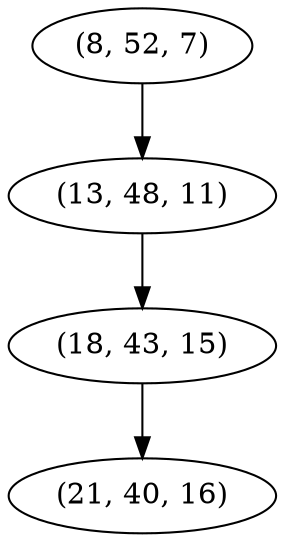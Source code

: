 digraph tree {
    "(8, 52, 7)";
    "(13, 48, 11)";
    "(18, 43, 15)";
    "(21, 40, 16)";
    "(8, 52, 7)" -> "(13, 48, 11)";
    "(13, 48, 11)" -> "(18, 43, 15)";
    "(18, 43, 15)" -> "(21, 40, 16)";
}
